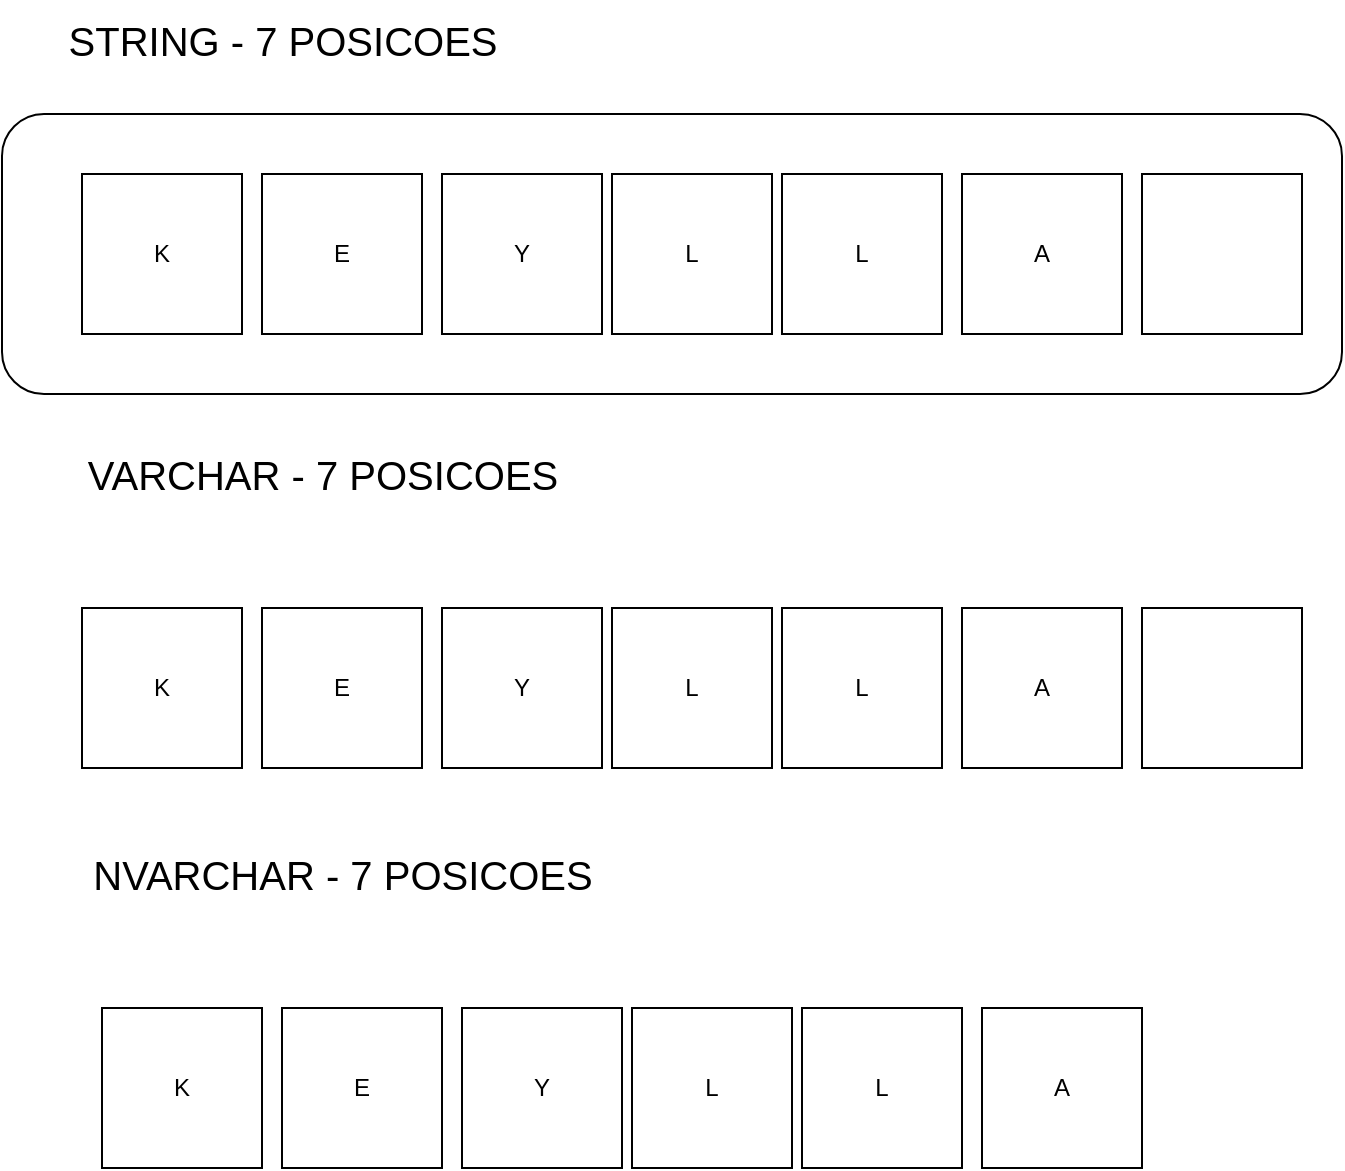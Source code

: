 <mxfile version="27.1.4" pages="3">
  <diagram name="Page-1" id="YvXMkH7VLTGxORlRW1wt">
    <mxGraphModel dx="1426" dy="832" grid="1" gridSize="10" guides="1" tooltips="1" connect="1" arrows="1" fold="1" page="1" pageScale="1" pageWidth="850" pageHeight="1100" math="0" shadow="0">
      <root>
        <mxCell id="0" />
        <mxCell id="1" parent="0" />
        <mxCell id="Uv3ykJaYmCXkG5oXQriE-1" value="" style="rounded=1;whiteSpace=wrap;html=1;" vertex="1" parent="1">
          <mxGeometry x="80" y="180" width="670" height="140" as="geometry" />
        </mxCell>
        <mxCell id="Uv3ykJaYmCXkG5oXQriE-2" value="K" style="whiteSpace=wrap;html=1;aspect=fixed;" vertex="1" parent="1">
          <mxGeometry x="120" y="210" width="80" height="80" as="geometry" />
        </mxCell>
        <mxCell id="Uv3ykJaYmCXkG5oXQriE-3" value="E" style="whiteSpace=wrap;html=1;aspect=fixed;" vertex="1" parent="1">
          <mxGeometry x="210" y="210" width="80" height="80" as="geometry" />
        </mxCell>
        <mxCell id="Uv3ykJaYmCXkG5oXQriE-4" value="Y" style="whiteSpace=wrap;html=1;aspect=fixed;" vertex="1" parent="1">
          <mxGeometry x="300" y="210" width="80" height="80" as="geometry" />
        </mxCell>
        <mxCell id="Uv3ykJaYmCXkG5oXQriE-5" value="L" style="whiteSpace=wrap;html=1;aspect=fixed;" vertex="1" parent="1">
          <mxGeometry x="385" y="210" width="80" height="80" as="geometry" />
        </mxCell>
        <mxCell id="Uv3ykJaYmCXkG5oXQriE-6" value="L" style="whiteSpace=wrap;html=1;aspect=fixed;" vertex="1" parent="1">
          <mxGeometry x="470" y="210" width="80" height="80" as="geometry" />
        </mxCell>
        <mxCell id="Uv3ykJaYmCXkG5oXQriE-7" value="A" style="whiteSpace=wrap;html=1;aspect=fixed;" vertex="1" parent="1">
          <mxGeometry x="560" y="210" width="80" height="80" as="geometry" />
        </mxCell>
        <mxCell id="Uv3ykJaYmCXkG5oXQriE-8" value="" style="whiteSpace=wrap;html=1;aspect=fixed;" vertex="1" parent="1">
          <mxGeometry x="650" y="210" width="80" height="80" as="geometry" />
        </mxCell>
        <mxCell id="Uv3ykJaYmCXkG5oXQriE-9" value="STRING - 7 POSICOES" style="text;html=1;align=center;verticalAlign=middle;resizable=0;points=[];autosize=1;strokeColor=none;fillColor=none;fontSize=20;" vertex="1" parent="1">
          <mxGeometry x="100" y="123" width="240" height="40" as="geometry" />
        </mxCell>
        <mxCell id="Uv3ykJaYmCXkG5oXQriE-10" value="K" style="whiteSpace=wrap;html=1;aspect=fixed;" vertex="1" parent="1">
          <mxGeometry x="120" y="427" width="80" height="80" as="geometry" />
        </mxCell>
        <mxCell id="Uv3ykJaYmCXkG5oXQriE-11" value="E" style="whiteSpace=wrap;html=1;aspect=fixed;" vertex="1" parent="1">
          <mxGeometry x="210" y="427" width="80" height="80" as="geometry" />
        </mxCell>
        <mxCell id="Uv3ykJaYmCXkG5oXQriE-12" value="Y" style="whiteSpace=wrap;html=1;aspect=fixed;" vertex="1" parent="1">
          <mxGeometry x="300" y="427" width="80" height="80" as="geometry" />
        </mxCell>
        <mxCell id="Uv3ykJaYmCXkG5oXQriE-13" value="L" style="whiteSpace=wrap;html=1;aspect=fixed;" vertex="1" parent="1">
          <mxGeometry x="385" y="427" width="80" height="80" as="geometry" />
        </mxCell>
        <mxCell id="Uv3ykJaYmCXkG5oXQriE-14" value="L" style="whiteSpace=wrap;html=1;aspect=fixed;" vertex="1" parent="1">
          <mxGeometry x="470" y="427" width="80" height="80" as="geometry" />
        </mxCell>
        <mxCell id="Uv3ykJaYmCXkG5oXQriE-15" value="A" style="whiteSpace=wrap;html=1;aspect=fixed;" vertex="1" parent="1">
          <mxGeometry x="560" y="427" width="80" height="80" as="geometry" />
        </mxCell>
        <mxCell id="Uv3ykJaYmCXkG5oXQriE-16" value="" style="whiteSpace=wrap;html=1;aspect=fixed;" vertex="1" parent="1">
          <mxGeometry x="650" y="427" width="80" height="80" as="geometry" />
        </mxCell>
        <mxCell id="Uv3ykJaYmCXkG5oXQriE-17" value="VARCHAR - 7 POSICOES" style="text;html=1;align=center;verticalAlign=middle;resizable=0;points=[];autosize=1;strokeColor=none;fillColor=none;fontSize=20;" vertex="1" parent="1">
          <mxGeometry x="110" y="340" width="260" height="40" as="geometry" />
        </mxCell>
        <mxCell id="Uv3ykJaYmCXkG5oXQriE-18" value="K" style="whiteSpace=wrap;html=1;aspect=fixed;" vertex="1" parent="1">
          <mxGeometry x="130" y="627" width="80" height="80" as="geometry" />
        </mxCell>
        <mxCell id="Uv3ykJaYmCXkG5oXQriE-19" value="E" style="whiteSpace=wrap;html=1;aspect=fixed;" vertex="1" parent="1">
          <mxGeometry x="220" y="627" width="80" height="80" as="geometry" />
        </mxCell>
        <mxCell id="Uv3ykJaYmCXkG5oXQriE-20" value="Y" style="whiteSpace=wrap;html=1;aspect=fixed;" vertex="1" parent="1">
          <mxGeometry x="310" y="627" width="80" height="80" as="geometry" />
        </mxCell>
        <mxCell id="Uv3ykJaYmCXkG5oXQriE-21" value="L" style="whiteSpace=wrap;html=1;aspect=fixed;" vertex="1" parent="1">
          <mxGeometry x="395" y="627" width="80" height="80" as="geometry" />
        </mxCell>
        <mxCell id="Uv3ykJaYmCXkG5oXQriE-22" value="L" style="whiteSpace=wrap;html=1;aspect=fixed;" vertex="1" parent="1">
          <mxGeometry x="480" y="627" width="80" height="80" as="geometry" />
        </mxCell>
        <mxCell id="Uv3ykJaYmCXkG5oXQriE-23" value="A" style="whiteSpace=wrap;html=1;aspect=fixed;" vertex="1" parent="1">
          <mxGeometry x="570" y="627" width="80" height="80" as="geometry" />
        </mxCell>
        <mxCell id="Uv3ykJaYmCXkG5oXQriE-24" value="NVARCHAR - 7 POSICOES" style="text;html=1;align=center;verticalAlign=middle;resizable=0;points=[];autosize=1;strokeColor=none;fillColor=none;fontSize=20;" vertex="1" parent="1">
          <mxGeometry x="115" y="540" width="270" height="40" as="geometry" />
        </mxCell>
      </root>
    </mxGraphModel>
  </diagram>
  <diagram name="Page-2" id="ERw_IwakteHRtstsrX_v">
    <mxGraphModel dx="951" dy="517" grid="1" gridSize="10" guides="1" tooltips="1" connect="1" arrows="1" fold="1" page="1" pageScale="1" pageWidth="850" pageHeight="1100" math="0" shadow="0">
      <root>
        <mxCell id="0" />
        <mxCell id="1" parent="0" />
        <mxCell id="T-n2qmPKM4kXolX9yv24-25" value="" style="shape=cylinder3;whiteSpace=wrap;html=1;boundedLbl=1;backgroundOutline=1;size=15;" vertex="1" parent="1">
          <mxGeometry x="60" y="310" width="740" height="550" as="geometry" />
        </mxCell>
        <mxCell id="XSKVM3XxmXY-6X0rxAtT-1" value="VARIÁVEIS" style="text;html=1;align=center;verticalAlign=middle;whiteSpace=wrap;rounded=0;fontSize=24;" vertex="1" parent="1">
          <mxGeometry x="80" y="50" width="60" height="30" as="geometry" />
        </mxCell>
        <mxCell id="XSKVM3XxmXY-6X0rxAtT-2" value="BOOLEANO" style="text;html=1;align=center;verticalAlign=middle;whiteSpace=wrap;rounded=0;" vertex="1" parent="1">
          <mxGeometry x="200" y="130" width="60" height="30" as="geometry" />
        </mxCell>
        <mxCell id="XSKVM3XxmXY-6X0rxAtT-17" style="edgeStyle=orthogonalEdgeStyle;rounded=0;orthogonalLoop=1;jettySize=auto;html=1;" edge="1" parent="1" source="XSKVM3XxmXY-6X0rxAtT-3">
          <mxGeometry relative="1" as="geometry">
            <mxPoint x="250" y="50" as="targetPoint" />
            <Array as="points">
              <mxPoint x="120" y="100" />
              <mxPoint x="251" y="100" />
              <mxPoint x="251" y="50" />
            </Array>
          </mxGeometry>
        </mxCell>
        <mxCell id="XSKVM3XxmXY-6X0rxAtT-3" value="INTEIRO" style="text;html=1;align=center;verticalAlign=middle;whiteSpace=wrap;rounded=0;" vertex="1" parent="1">
          <mxGeometry x="90" y="130" width="60" height="30" as="geometry" />
        </mxCell>
        <mxCell id="XSKVM3XxmXY-6X0rxAtT-5" value="CARACTER" style="text;html=1;align=center;verticalAlign=middle;resizable=0;points=[];autosize=1;strokeColor=none;fillColor=none;" vertex="1" parent="1">
          <mxGeometry x="310" y="130" width="90" height="30" as="geometry" />
        </mxCell>
        <mxCell id="XSKVM3XxmXY-6X0rxAtT-6" value="PONTO FLUTUANTE" style="text;html=1;align=center;verticalAlign=middle;resizable=0;points=[];autosize=1;strokeColor=none;fillColor=none;" vertex="1" parent="1">
          <mxGeometry x="425" y="130" width="140" height="30" as="geometry" />
        </mxCell>
        <mxCell id="XSKVM3XxmXY-6X0rxAtT-7" value="POSITIVOS&lt;br&gt;NEGATIVOS&lt;br&gt;ZERO" style="whiteSpace=wrap;html=1;" vertex="1" parent="1">
          <mxGeometry x="80" y="170" width="80" height="60" as="geometry" />
        </mxCell>
        <mxCell id="XSKVM3XxmXY-6X0rxAtT-8" value="VERDADEIRO&lt;br&gt;FALSO" style="whiteSpace=wrap;html=1;" vertex="1" parent="1">
          <mxGeometry x="190" y="170" width="90" height="60" as="geometry" />
        </mxCell>
        <mxCell id="XSKVM3XxmXY-6X0rxAtT-9" value="ALFA NUMERICO" style="whiteSpace=wrap;html=1;" vertex="1" parent="1">
          <mxGeometry x="320" y="170" width="80" height="60" as="geometry" />
        </mxCell>
        <mxCell id="XSKVM3XxmXY-6X0rxAtT-10" value="1" style="text;html=1;align=center;verticalAlign=middle;resizable=0;points=[];autosize=1;strokeColor=none;fillColor=none;" vertex="1" parent="1">
          <mxGeometry x="95" y="258" width="30" height="30" as="geometry" />
        </mxCell>
        <mxCell id="XSKVM3XxmXY-6X0rxAtT-11" value="1" style="text;html=1;align=center;verticalAlign=middle;resizable=0;points=[];autosize=1;strokeColor=none;fillColor=none;" vertex="1" parent="1">
          <mxGeometry x="345" y="258" width="30" height="30" as="geometry" />
        </mxCell>
        <mxCell id="XSKVM3XxmXY-6X0rxAtT-12" value="POSITIVOS&lt;br&gt;NEGATIVOS&lt;br&gt;ZERO&lt;br&gt;COM CASAS DECIMAIS" style="whiteSpace=wrap;html=1;" vertex="1" parent="1">
          <mxGeometry x="455" y="170" width="80" height="70" as="geometry" />
        </mxCell>
        <mxCell id="XSKVM3XxmXY-6X0rxAtT-13" value="1.0" style="text;html=1;align=center;verticalAlign=middle;resizable=0;points=[];autosize=1;strokeColor=none;fillColor=none;" vertex="1" parent="1">
          <mxGeometry x="475" y="258" width="40" height="30" as="geometry" />
        </mxCell>
        <mxCell id="XSKVM3XxmXY-6X0rxAtT-14" value="0 / 1" style="text;html=1;align=center;verticalAlign=middle;resizable=0;points=[];autosize=1;strokeColor=none;fillColor=none;" vertex="1" parent="1">
          <mxGeometry x="210" y="258" width="50" height="30" as="geometry" />
        </mxCell>
        <mxCell id="XSKVM3XxmXY-6X0rxAtT-18" value="8 bits" style="text;html=1;align=center;verticalAlign=middle;resizable=0;points=[];autosize=1;strokeColor=none;fillColor=none;" vertex="1" parent="1">
          <mxGeometry x="255" y="38" width="50" height="30" as="geometry" />
        </mxCell>
        <mxCell id="XSKVM3XxmXY-6X0rxAtT-19" value="0" style="whiteSpace=wrap;html=1;aspect=fixed;" vertex="1" parent="1">
          <mxGeometry x="310" y="37.5" width="55" height="55" as="geometry" />
        </mxCell>
        <mxCell id="XSKVM3XxmXY-6X0rxAtT-20" value="0" style="whiteSpace=wrap;html=1;aspect=fixed;" vertex="1" parent="1">
          <mxGeometry x="375" y="38" width="55" height="55" as="geometry" />
        </mxCell>
        <mxCell id="XSKVM3XxmXY-6X0rxAtT-21" value="0" style="whiteSpace=wrap;html=1;aspect=fixed;" vertex="1" parent="1">
          <mxGeometry x="440" y="37" width="55" height="55" as="geometry" />
        </mxCell>
        <mxCell id="XSKVM3XxmXY-6X0rxAtT-22" value="0" style="whiteSpace=wrap;html=1;aspect=fixed;" vertex="1" parent="1">
          <mxGeometry x="505" y="37.5" width="55" height="55" as="geometry" />
        </mxCell>
        <mxCell id="XSKVM3XxmXY-6X0rxAtT-23" value="0" style="whiteSpace=wrap;html=1;aspect=fixed;" vertex="1" parent="1">
          <mxGeometry x="570" y="36.5" width="55" height="55" as="geometry" />
        </mxCell>
        <mxCell id="XSKVM3XxmXY-6X0rxAtT-24" value="0" style="whiteSpace=wrap;html=1;aspect=fixed;" vertex="1" parent="1">
          <mxGeometry x="635" y="37" width="55" height="55" as="geometry" />
        </mxCell>
        <mxCell id="XSKVM3XxmXY-6X0rxAtT-25" value="0" style="whiteSpace=wrap;html=1;aspect=fixed;" vertex="1" parent="1">
          <mxGeometry x="700" y="36" width="55" height="55" as="geometry" />
        </mxCell>
        <mxCell id="XSKVM3XxmXY-6X0rxAtT-26" value="1" style="whiteSpace=wrap;html=1;aspect=fixed;" vertex="1" parent="1">
          <mxGeometry x="765" y="36.5" width="55" height="55" as="geometry" />
        </mxCell>
        <mxCell id="XSKVM3XxmXY-6X0rxAtT-27" value="0" style="whiteSpace=wrap;html=1;aspect=fixed;" vertex="1" parent="1">
          <mxGeometry x="765" y="115" width="55" height="55" as="geometry" />
        </mxCell>
        <mxCell id="T-n2qmPKM4kXolX9yv24-1" value="" style="rounded=1;whiteSpace=wrap;html=1;" vertex="1" parent="1">
          <mxGeometry x="80" y="350" width="670" height="140" as="geometry" />
        </mxCell>
        <mxCell id="T-n2qmPKM4kXolX9yv24-2" value="K" style="whiteSpace=wrap;html=1;aspect=fixed;" vertex="1" parent="1">
          <mxGeometry x="120" y="380" width="80" height="80" as="geometry" />
        </mxCell>
        <mxCell id="T-n2qmPKM4kXolX9yv24-3" value="E" style="whiteSpace=wrap;html=1;aspect=fixed;" vertex="1" parent="1">
          <mxGeometry x="210" y="380" width="80" height="80" as="geometry" />
        </mxCell>
        <mxCell id="T-n2qmPKM4kXolX9yv24-4" value="Y" style="whiteSpace=wrap;html=1;aspect=fixed;" vertex="1" parent="1">
          <mxGeometry x="300" y="380" width="80" height="80" as="geometry" />
        </mxCell>
        <mxCell id="T-n2qmPKM4kXolX9yv24-5" value="L" style="whiteSpace=wrap;html=1;aspect=fixed;" vertex="1" parent="1">
          <mxGeometry x="385" y="380" width="80" height="80" as="geometry" />
        </mxCell>
        <mxCell id="T-n2qmPKM4kXolX9yv24-6" value="L" style="whiteSpace=wrap;html=1;aspect=fixed;" vertex="1" parent="1">
          <mxGeometry x="470" y="380" width="80" height="80" as="geometry" />
        </mxCell>
        <mxCell id="T-n2qmPKM4kXolX9yv24-7" value="A" style="whiteSpace=wrap;html=1;aspect=fixed;" vertex="1" parent="1">
          <mxGeometry x="560" y="380" width="80" height="80" as="geometry" />
        </mxCell>
        <mxCell id="T-n2qmPKM4kXolX9yv24-8" value="" style="whiteSpace=wrap;html=1;aspect=fixed;" vertex="1" parent="1">
          <mxGeometry x="650" y="380" width="80" height="80" as="geometry" />
        </mxCell>
        <mxCell id="T-n2qmPKM4kXolX9yv24-9" value="" style="rounded=1;whiteSpace=wrap;html=1;" vertex="1" parent="1">
          <mxGeometry x="85" y="510" width="670" height="140" as="geometry" />
        </mxCell>
        <mxCell id="T-n2qmPKM4kXolX9yv24-10" value="K" style="whiteSpace=wrap;html=1;aspect=fixed;" vertex="1" parent="1">
          <mxGeometry x="125" y="540" width="80" height="80" as="geometry" />
        </mxCell>
        <mxCell id="T-n2qmPKM4kXolX9yv24-11" value="E" style="whiteSpace=wrap;html=1;aspect=fixed;" vertex="1" parent="1">
          <mxGeometry x="215" y="540" width="80" height="80" as="geometry" />
        </mxCell>
        <mxCell id="T-n2qmPKM4kXolX9yv24-12" value="Y" style="whiteSpace=wrap;html=1;aspect=fixed;" vertex="1" parent="1">
          <mxGeometry x="305" y="540" width="80" height="80" as="geometry" />
        </mxCell>
        <mxCell id="T-n2qmPKM4kXolX9yv24-13" value="L" style="whiteSpace=wrap;html=1;aspect=fixed;" vertex="1" parent="1">
          <mxGeometry x="390" y="540" width="80" height="80" as="geometry" />
        </mxCell>
        <mxCell id="T-n2qmPKM4kXolX9yv24-14" value="L" style="whiteSpace=wrap;html=1;aspect=fixed;" vertex="1" parent="1">
          <mxGeometry x="475" y="540" width="80" height="80" as="geometry" />
        </mxCell>
        <mxCell id="T-n2qmPKM4kXolX9yv24-15" value="A" style="whiteSpace=wrap;html=1;aspect=fixed;" vertex="1" parent="1">
          <mxGeometry x="565" y="540" width="80" height="80" as="geometry" />
        </mxCell>
        <mxCell id="T-n2qmPKM4kXolX9yv24-16" value="" style="whiteSpace=wrap;html=1;aspect=fixed;" vertex="1" parent="1">
          <mxGeometry x="655" y="540" width="80" height="80" as="geometry" />
        </mxCell>
        <mxCell id="T-n2qmPKM4kXolX9yv24-17" value="" style="rounded=1;whiteSpace=wrap;html=1;" vertex="1" parent="1">
          <mxGeometry x="85" y="680" width="670" height="140" as="geometry" />
        </mxCell>
        <mxCell id="T-n2qmPKM4kXolX9yv24-18" value="K" style="whiteSpace=wrap;html=1;aspect=fixed;" vertex="1" parent="1">
          <mxGeometry x="125" y="710" width="80" height="80" as="geometry" />
        </mxCell>
        <mxCell id="T-n2qmPKM4kXolX9yv24-19" value="E" style="whiteSpace=wrap;html=1;aspect=fixed;" vertex="1" parent="1">
          <mxGeometry x="215" y="710" width="80" height="80" as="geometry" />
        </mxCell>
        <mxCell id="T-n2qmPKM4kXolX9yv24-20" value="Y" style="whiteSpace=wrap;html=1;aspect=fixed;" vertex="1" parent="1">
          <mxGeometry x="305" y="710" width="80" height="80" as="geometry" />
        </mxCell>
        <mxCell id="T-n2qmPKM4kXolX9yv24-21" value="L" style="whiteSpace=wrap;html=1;aspect=fixed;" vertex="1" parent="1">
          <mxGeometry x="390" y="710" width="80" height="80" as="geometry" />
        </mxCell>
        <mxCell id="T-n2qmPKM4kXolX9yv24-22" value="L" style="whiteSpace=wrap;html=1;aspect=fixed;" vertex="1" parent="1">
          <mxGeometry x="475" y="710" width="80" height="80" as="geometry" />
        </mxCell>
        <mxCell id="T-n2qmPKM4kXolX9yv24-23" value="A" style="whiteSpace=wrap;html=1;aspect=fixed;" vertex="1" parent="1">
          <mxGeometry x="565" y="710" width="80" height="80" as="geometry" />
        </mxCell>
        <mxCell id="T-n2qmPKM4kXolX9yv24-24" value="" style="whiteSpace=wrap;html=1;aspect=fixed;" vertex="1" parent="1">
          <mxGeometry x="655" y="710" width="80" height="80" as="geometry" />
        </mxCell>
      </root>
    </mxGraphModel>
  </diagram>
  <diagram name="Page-3" id="ESNmxCiUibb0xWAa48Vd">
    <mxGraphModel dx="1379" dy="749" grid="1" gridSize="10" guides="1" tooltips="1" connect="1" arrows="1" fold="1" page="1" pageScale="1" pageWidth="850" pageHeight="1100" math="0" shadow="0">
      <root>
        <mxCell id="0" />
        <mxCell id="1" parent="0" />
        <mxCell id="oFMARH4S2VykTmrI7Du0-1" value="" style="ellipse;whiteSpace=wrap;html=1;fillColor=none;" vertex="1" parent="1">
          <mxGeometry x="90" y="110" width="210" height="220" as="geometry" />
        </mxCell>
        <mxCell id="oFMARH4S2VykTmrI7Du0-2" value="" style="ellipse;whiteSpace=wrap;html=1;fillColor=none;" vertex="1" parent="1">
          <mxGeometry x="260" y="100" width="210" height="220" as="geometry" />
        </mxCell>
        <mxCell id="oFMARH4S2VykTmrI7Du0-3" value="" style="ellipse;whiteSpace=wrap;html=1;fillColor=none;" vertex="1" parent="1">
          <mxGeometry x="180" y="240" width="210" height="220" as="geometry" />
        </mxCell>
      </root>
    </mxGraphModel>
  </diagram>
</mxfile>
